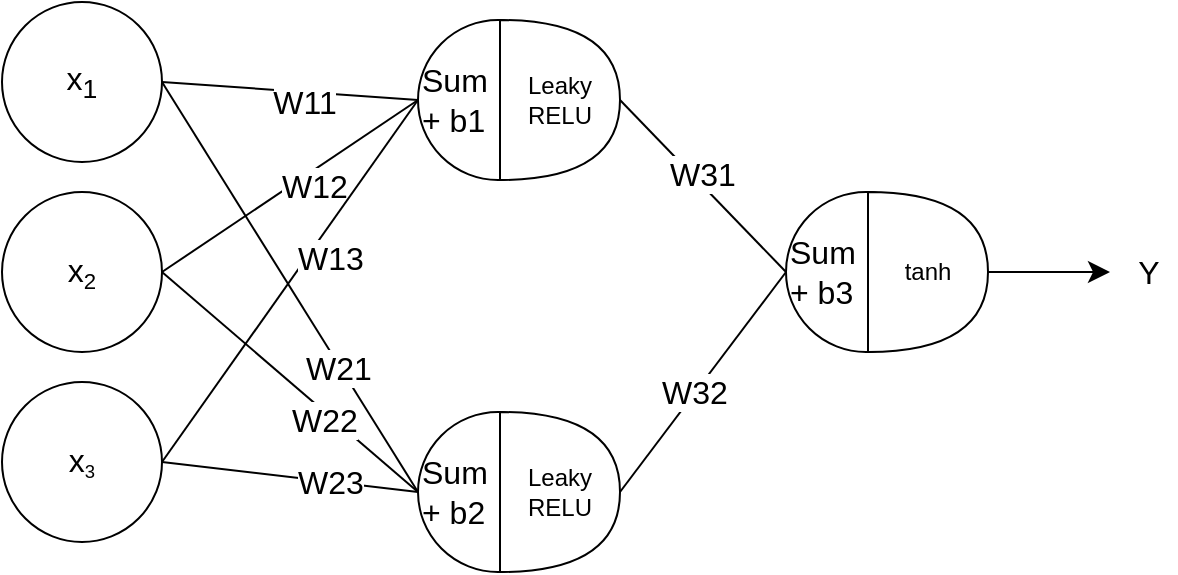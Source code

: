 <mxfile version="28.2.5">
  <diagram name="Page-1" id="1pAmYVb9hF-eDIAdQOnD">
    <mxGraphModel dx="1221" dy="1604" grid="0" gridSize="10" guides="1" tooltips="1" connect="1" arrows="1" fold="1" page="0" pageScale="1" pageWidth="850" pageHeight="1100" math="0" shadow="0">
      <root>
        <mxCell id="0" />
        <mxCell id="1" parent="0" />
        <mxCell id="8utM2XVJl7syz8fmWW9v-1" value="&lt;font style=&quot;font-size: 16px;&quot;&gt;x&lt;sub&gt;1&lt;/sub&gt;&lt;/font&gt;" style="ellipse;whiteSpace=wrap;html=1;aspect=fixed;" vertex="1" parent="1">
          <mxGeometry x="-524" y="-645" width="80" height="80" as="geometry" />
        </mxCell>
        <mxCell id="8utM2XVJl7syz8fmWW9v-2" value="&lt;font style=&quot;font-size: 16px;&quot;&gt;x&lt;/font&gt;&lt;font style=&quot;font-size: 13.333px;&quot;&gt;&lt;sub&gt;2&lt;/sub&gt;&lt;/font&gt;" style="ellipse;whiteSpace=wrap;html=1;aspect=fixed;" vertex="1" parent="1">
          <mxGeometry x="-524" y="-550" width="80" height="80" as="geometry" />
        </mxCell>
        <mxCell id="8utM2XVJl7syz8fmWW9v-3" value="&lt;font style=&quot;font-size: 16px;&quot;&gt;x&lt;/font&gt;&lt;font style=&quot;font-size: 11.111px;&quot;&gt;&lt;sub&gt;3&lt;/sub&gt;&lt;/font&gt;" style="ellipse;whiteSpace=wrap;html=1;aspect=fixed;" vertex="1" parent="1">
          <mxGeometry x="-524" y="-455" width="80" height="80" as="geometry" />
        </mxCell>
        <mxCell id="8utM2XVJl7syz8fmWW9v-4" value="&lt;font style=&quot;font-size: 16px;&quot;&gt;Sum&lt;/font&gt;&lt;div&gt;&lt;font style=&quot;font-size: 16px;&quot;&gt;+ b1&lt;/font&gt;&lt;/div&gt;" style="ellipse;whiteSpace=wrap;html=1;aspect=fixed;align=left;" vertex="1" parent="1">
          <mxGeometry x="-316" y="-636" width="80" height="80" as="geometry" />
        </mxCell>
        <mxCell id="8utM2XVJl7syz8fmWW9v-5" value="Leaky&lt;div&gt;RELU&lt;/div&gt;" style="shape=or;whiteSpace=wrap;html=1;" vertex="1" parent="1">
          <mxGeometry x="-275" y="-636" width="60" height="80" as="geometry" />
        </mxCell>
        <mxCell id="8utM2XVJl7syz8fmWW9v-6" value="" style="endArrow=none;html=1;rounded=0;fontSize=12;startSize=8;endSize=8;curved=1;exitX=1;exitY=0.5;exitDx=0;exitDy=0;entryX=0;entryY=0.5;entryDx=0;entryDy=0;" edge="1" parent="1" source="8utM2XVJl7syz8fmWW9v-1" target="8utM2XVJl7syz8fmWW9v-4">
          <mxGeometry width="50" height="50" relative="1" as="geometry">
            <mxPoint x="-365" y="-380" as="sourcePoint" />
            <mxPoint x="-315" y="-430" as="targetPoint" />
          </mxGeometry>
        </mxCell>
        <mxCell id="8utM2XVJl7syz8fmWW9v-9" value="&lt;font style=&quot;font-size: 16px;&quot;&gt;W11&lt;/font&gt;" style="edgeLabel;html=1;align=center;verticalAlign=middle;resizable=0;points=[];fontSize=12;" vertex="1" connectable="0" parent="8utM2XVJl7syz8fmWW9v-6">
          <mxGeometry x="-0.269" y="-2" relative="1" as="geometry">
            <mxPoint x="24" y="4" as="offset" />
          </mxGeometry>
        </mxCell>
        <mxCell id="8utM2XVJl7syz8fmWW9v-7" value="" style="endArrow=none;html=1;rounded=0;fontSize=12;startSize=8;endSize=8;curved=1;exitX=1;exitY=0.5;exitDx=0;exitDy=0;entryX=0;entryY=0.5;entryDx=0;entryDy=0;" edge="1" parent="1" source="8utM2XVJl7syz8fmWW9v-2" target="8utM2XVJl7syz8fmWW9v-4">
          <mxGeometry width="50" height="50" relative="1" as="geometry">
            <mxPoint x="-365" y="-380" as="sourcePoint" />
            <mxPoint x="-315" y="-430" as="targetPoint" />
          </mxGeometry>
        </mxCell>
        <mxCell id="8utM2XVJl7syz8fmWW9v-10" value="&lt;font style=&quot;font-size: 16px;&quot;&gt;W12&lt;/font&gt;" style="edgeLabel;html=1;align=center;verticalAlign=middle;resizable=0;points=[];fontSize=12;" vertex="1" connectable="0" parent="8utM2XVJl7syz8fmWW9v-7">
          <mxGeometry x="-0.302" y="-1" relative="1" as="geometry">
            <mxPoint x="30" y="-14" as="offset" />
          </mxGeometry>
        </mxCell>
        <mxCell id="8utM2XVJl7syz8fmWW9v-8" value="" style="endArrow=none;html=1;rounded=0;fontSize=12;startSize=8;endSize=8;curved=1;exitX=1;exitY=0.5;exitDx=0;exitDy=0;entryX=0;entryY=0.5;entryDx=0;entryDy=0;" edge="1" parent="1" source="8utM2XVJl7syz8fmWW9v-3" target="8utM2XVJl7syz8fmWW9v-4">
          <mxGeometry width="50" height="50" relative="1" as="geometry">
            <mxPoint x="-365" y="-380" as="sourcePoint" />
            <mxPoint x="-315" y="-430" as="targetPoint" />
          </mxGeometry>
        </mxCell>
        <mxCell id="8utM2XVJl7syz8fmWW9v-11" value="&lt;font style=&quot;font-size: 16px;&quot;&gt;W13&lt;/font&gt;" style="edgeLabel;html=1;align=center;verticalAlign=middle;resizable=0;points=[];fontSize=12;" vertex="1" connectable="0" parent="8utM2XVJl7syz8fmWW9v-8">
          <mxGeometry x="-0.233" relative="1" as="geometry">
            <mxPoint x="35" y="-33" as="offset" />
          </mxGeometry>
        </mxCell>
        <mxCell id="8utM2XVJl7syz8fmWW9v-12" value="&lt;font style=&quot;font-size: 16px;&quot;&gt;Sum&lt;/font&gt;&lt;div&gt;&lt;font style=&quot;font-size: 16px;&quot;&gt;+ b2&lt;/font&gt;&lt;/div&gt;" style="ellipse;whiteSpace=wrap;html=1;aspect=fixed;align=left;" vertex="1" parent="1">
          <mxGeometry x="-316" y="-440" width="80" height="80" as="geometry" />
        </mxCell>
        <mxCell id="8utM2XVJl7syz8fmWW9v-13" value="Leaky&lt;div&gt;RELU&lt;/div&gt;" style="shape=or;whiteSpace=wrap;html=1;" vertex="1" parent="1">
          <mxGeometry x="-275" y="-440" width="60" height="80" as="geometry" />
        </mxCell>
        <mxCell id="8utM2XVJl7syz8fmWW9v-14" value="" style="endArrow=none;html=1;rounded=0;fontSize=12;startSize=8;endSize=8;curved=1;exitX=1;exitY=0.5;exitDx=0;exitDy=0;entryX=0;entryY=0.5;entryDx=0;entryDy=0;" edge="1" parent="1" source="8utM2XVJl7syz8fmWW9v-1" target="8utM2XVJl7syz8fmWW9v-12">
          <mxGeometry width="50" height="50" relative="1" as="geometry">
            <mxPoint x="-343" y="-389" as="sourcePoint" />
            <mxPoint x="-293" y="-439" as="targetPoint" />
          </mxGeometry>
        </mxCell>
        <mxCell id="8utM2XVJl7syz8fmWW9v-15" value="&lt;font style=&quot;font-size: 16px;&quot;&gt;W21&lt;/font&gt;" style="edgeLabel;html=1;align=center;verticalAlign=middle;resizable=0;points=[];fontSize=12;" vertex="1" connectable="0" parent="8utM2XVJl7syz8fmWW9v-14">
          <mxGeometry x="0.39" y="-1" relative="1" as="geometry">
            <mxPoint as="offset" />
          </mxGeometry>
        </mxCell>
        <mxCell id="8utM2XVJl7syz8fmWW9v-16" value="" style="endArrow=none;html=1;rounded=0;fontSize=12;startSize=8;endSize=8;curved=1;exitX=1;exitY=0.5;exitDx=0;exitDy=0;entryX=0;entryY=0.5;entryDx=0;entryDy=0;" edge="1" parent="1" source="8utM2XVJl7syz8fmWW9v-2" target="8utM2XVJl7syz8fmWW9v-12">
          <mxGeometry width="50" height="50" relative="1" as="geometry">
            <mxPoint x="-343" y="-392" as="sourcePoint" />
            <mxPoint x="-293" y="-442" as="targetPoint" />
          </mxGeometry>
        </mxCell>
        <mxCell id="8utM2XVJl7syz8fmWW9v-17" value="&lt;font style=&quot;font-size: 16px;&quot;&gt;W22&lt;/font&gt;" style="edgeLabel;html=1;align=center;verticalAlign=middle;resizable=0;points=[];fontSize=12;" vertex="1" connectable="0" parent="8utM2XVJl7syz8fmWW9v-16">
          <mxGeometry x="0.299" y="-3" relative="1" as="geometry">
            <mxPoint as="offset" />
          </mxGeometry>
        </mxCell>
        <mxCell id="8utM2XVJl7syz8fmWW9v-18" value="" style="endArrow=none;html=1;rounded=0;fontSize=12;startSize=8;endSize=8;curved=1;exitX=1;exitY=0.5;exitDx=0;exitDy=0;entryX=0;entryY=0.5;entryDx=0;entryDy=0;" edge="1" parent="1" source="8utM2XVJl7syz8fmWW9v-3" target="8utM2XVJl7syz8fmWW9v-12">
          <mxGeometry width="50" height="50" relative="1" as="geometry">
            <mxPoint x="-343" y="-395" as="sourcePoint" />
            <mxPoint x="-293" y="-445" as="targetPoint" />
          </mxGeometry>
        </mxCell>
        <mxCell id="8utM2XVJl7syz8fmWW9v-19" value="&lt;font style=&quot;font-size: 16px;&quot;&gt;W23&lt;/font&gt;" style="edgeLabel;html=1;align=center;verticalAlign=middle;resizable=0;points=[];fontSize=12;" vertex="1" connectable="0" parent="8utM2XVJl7syz8fmWW9v-18">
          <mxGeometry x="0.313" relative="1" as="geometry">
            <mxPoint as="offset" />
          </mxGeometry>
        </mxCell>
        <mxCell id="8utM2XVJl7syz8fmWW9v-21" value="&lt;font style=&quot;font-size: 16px;&quot;&gt;Sum&lt;/font&gt;&lt;div&gt;&lt;font style=&quot;font-size: 16px;&quot;&gt;+ b3&lt;/font&gt;&lt;/div&gt;" style="ellipse;whiteSpace=wrap;html=1;aspect=fixed;align=left;" vertex="1" parent="1">
          <mxGeometry x="-132" y="-550" width="80" height="80" as="geometry" />
        </mxCell>
        <mxCell id="8utM2XVJl7syz8fmWW9v-22" value="tanh" style="shape=or;whiteSpace=wrap;html=1;" vertex="1" parent="1">
          <mxGeometry x="-91" y="-550" width="60" height="80" as="geometry" />
        </mxCell>
        <mxCell id="8utM2XVJl7syz8fmWW9v-23" value="" style="endArrow=none;html=1;rounded=0;fontSize=12;startSize=8;endSize=8;curved=1;exitX=1;exitY=0.5;exitDx=0;exitDy=0;exitPerimeter=0;entryX=0;entryY=0.5;entryDx=0;entryDy=0;" edge="1" parent="1" source="8utM2XVJl7syz8fmWW9v-5" target="8utM2XVJl7syz8fmWW9v-21">
          <mxGeometry width="50" height="50" relative="1" as="geometry">
            <mxPoint x="-113" y="-460" as="sourcePoint" />
            <mxPoint x="-63" y="-510" as="targetPoint" />
          </mxGeometry>
        </mxCell>
        <mxCell id="8utM2XVJl7syz8fmWW9v-24" value="&lt;font style=&quot;font-size: 16px;&quot;&gt;W31&lt;/font&gt;" style="edgeLabel;html=1;align=center;verticalAlign=middle;resizable=0;points=[];fontSize=12;" vertex="1" connectable="0" parent="8utM2XVJl7syz8fmWW9v-23">
          <mxGeometry x="-0.078" y="4" relative="1" as="geometry">
            <mxPoint as="offset" />
          </mxGeometry>
        </mxCell>
        <mxCell id="8utM2XVJl7syz8fmWW9v-25" value="" style="endArrow=none;html=1;rounded=0;fontSize=12;startSize=8;endSize=8;curved=1;exitX=1;exitY=0.5;exitDx=0;exitDy=0;exitPerimeter=0;entryX=0;entryY=0.5;entryDx=0;entryDy=0;" edge="1" parent="1" source="8utM2XVJl7syz8fmWW9v-13" target="8utM2XVJl7syz8fmWW9v-21">
          <mxGeometry width="50" height="50" relative="1" as="geometry">
            <mxPoint x="-177" y="-463" as="sourcePoint" />
            <mxPoint x="-127" y="-513" as="targetPoint" />
          </mxGeometry>
        </mxCell>
        <mxCell id="8utM2XVJl7syz8fmWW9v-26" value="&lt;font style=&quot;font-size: 16px;&quot;&gt;W32&lt;/font&gt;" style="edgeLabel;html=1;align=center;verticalAlign=middle;resizable=0;points=[];fontSize=12;" vertex="1" connectable="0" parent="8utM2XVJl7syz8fmWW9v-25">
          <mxGeometry x="-0.077" relative="1" as="geometry">
            <mxPoint x="-1" as="offset" />
          </mxGeometry>
        </mxCell>
        <mxCell id="8utM2XVJl7syz8fmWW9v-27" value="" style="endArrow=classic;html=1;rounded=0;fontSize=12;startSize=8;endSize=8;curved=1;exitX=1;exitY=0.5;exitDx=0;exitDy=0;exitPerimeter=0;" edge="1" parent="1" source="8utM2XVJl7syz8fmWW9v-22">
          <mxGeometry width="50" height="50" relative="1" as="geometry">
            <mxPoint x="-177" y="-466" as="sourcePoint" />
            <mxPoint x="30" y="-510" as="targetPoint" />
          </mxGeometry>
        </mxCell>
        <mxCell id="8utM2XVJl7syz8fmWW9v-28" value="Y" style="text;html=1;align=center;verticalAlign=middle;resizable=0;points=[];autosize=1;strokeColor=none;fillColor=none;fontSize=16;" vertex="1" parent="1">
          <mxGeometry x="34" y="-525.5" width="29" height="31" as="geometry" />
        </mxCell>
      </root>
    </mxGraphModel>
  </diagram>
</mxfile>
